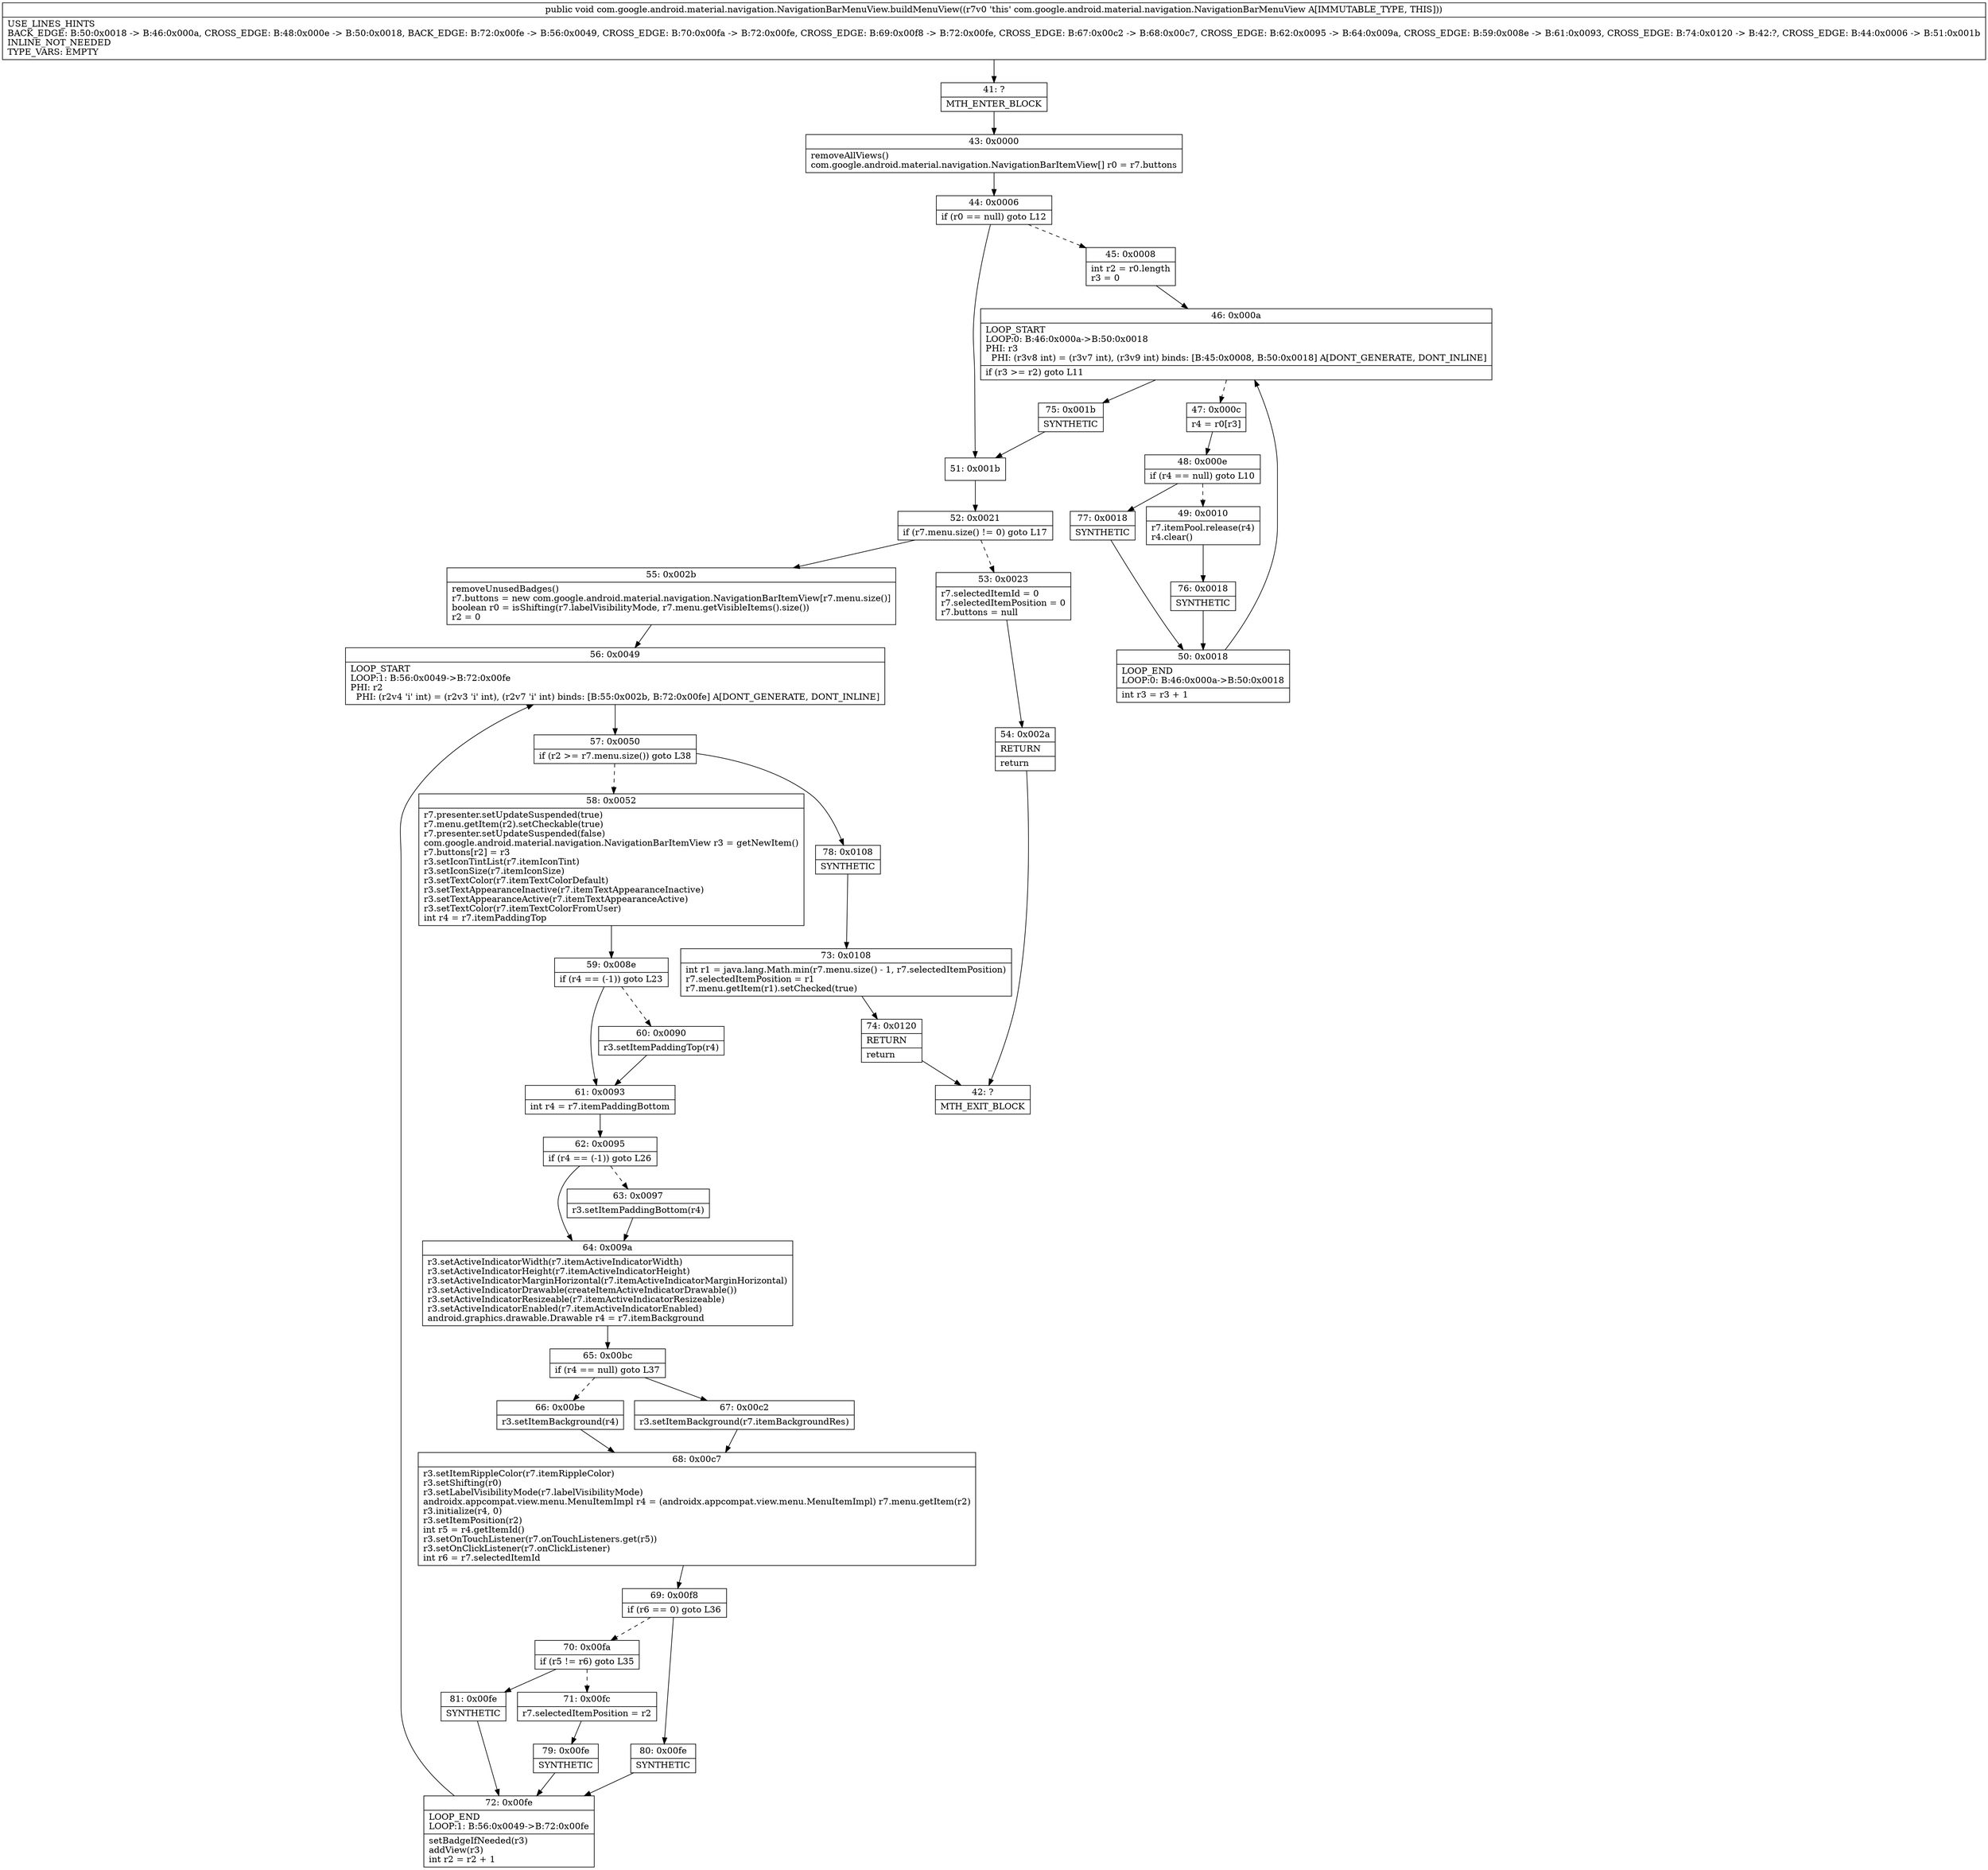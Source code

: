 digraph "CFG forcom.google.android.material.navigation.NavigationBarMenuView.buildMenuView()V" {
Node_41 [shape=record,label="{41\:\ ?|MTH_ENTER_BLOCK\l}"];
Node_43 [shape=record,label="{43\:\ 0x0000|removeAllViews()\lcom.google.android.material.navigation.NavigationBarItemView[] r0 = r7.buttons\l}"];
Node_44 [shape=record,label="{44\:\ 0x0006|if (r0 == null) goto L12\l}"];
Node_45 [shape=record,label="{45\:\ 0x0008|int r2 = r0.length\lr3 = 0\l}"];
Node_46 [shape=record,label="{46\:\ 0x000a|LOOP_START\lLOOP:0: B:46:0x000a\-\>B:50:0x0018\lPHI: r3 \l  PHI: (r3v8 int) = (r3v7 int), (r3v9 int) binds: [B:45:0x0008, B:50:0x0018] A[DONT_GENERATE, DONT_INLINE]\l|if (r3 \>= r2) goto L11\l}"];
Node_47 [shape=record,label="{47\:\ 0x000c|r4 = r0[r3]\l}"];
Node_48 [shape=record,label="{48\:\ 0x000e|if (r4 == null) goto L10\l}"];
Node_49 [shape=record,label="{49\:\ 0x0010|r7.itemPool.release(r4)\lr4.clear()\l}"];
Node_76 [shape=record,label="{76\:\ 0x0018|SYNTHETIC\l}"];
Node_50 [shape=record,label="{50\:\ 0x0018|LOOP_END\lLOOP:0: B:46:0x000a\-\>B:50:0x0018\l|int r3 = r3 + 1\l}"];
Node_77 [shape=record,label="{77\:\ 0x0018|SYNTHETIC\l}"];
Node_75 [shape=record,label="{75\:\ 0x001b|SYNTHETIC\l}"];
Node_51 [shape=record,label="{51\:\ 0x001b}"];
Node_52 [shape=record,label="{52\:\ 0x0021|if (r7.menu.size() != 0) goto L17\l}"];
Node_53 [shape=record,label="{53\:\ 0x0023|r7.selectedItemId = 0\lr7.selectedItemPosition = 0\lr7.buttons = null\l}"];
Node_54 [shape=record,label="{54\:\ 0x002a|RETURN\l|return\l}"];
Node_42 [shape=record,label="{42\:\ ?|MTH_EXIT_BLOCK\l}"];
Node_55 [shape=record,label="{55\:\ 0x002b|removeUnusedBadges()\lr7.buttons = new com.google.android.material.navigation.NavigationBarItemView[r7.menu.size()]\lboolean r0 = isShifting(r7.labelVisibilityMode, r7.menu.getVisibleItems().size())\lr2 = 0\l}"];
Node_56 [shape=record,label="{56\:\ 0x0049|LOOP_START\lLOOP:1: B:56:0x0049\-\>B:72:0x00fe\lPHI: r2 \l  PHI: (r2v4 'i' int) = (r2v3 'i' int), (r2v7 'i' int) binds: [B:55:0x002b, B:72:0x00fe] A[DONT_GENERATE, DONT_INLINE]\l}"];
Node_57 [shape=record,label="{57\:\ 0x0050|if (r2 \>= r7.menu.size()) goto L38\l}"];
Node_58 [shape=record,label="{58\:\ 0x0052|r7.presenter.setUpdateSuspended(true)\lr7.menu.getItem(r2).setCheckable(true)\lr7.presenter.setUpdateSuspended(false)\lcom.google.android.material.navigation.NavigationBarItemView r3 = getNewItem()\lr7.buttons[r2] = r3\lr3.setIconTintList(r7.itemIconTint)\lr3.setIconSize(r7.itemIconSize)\lr3.setTextColor(r7.itemTextColorDefault)\lr3.setTextAppearanceInactive(r7.itemTextAppearanceInactive)\lr3.setTextAppearanceActive(r7.itemTextAppearanceActive)\lr3.setTextColor(r7.itemTextColorFromUser)\lint r4 = r7.itemPaddingTop\l}"];
Node_59 [shape=record,label="{59\:\ 0x008e|if (r4 == (\-1)) goto L23\l}"];
Node_60 [shape=record,label="{60\:\ 0x0090|r3.setItemPaddingTop(r4)\l}"];
Node_61 [shape=record,label="{61\:\ 0x0093|int r4 = r7.itemPaddingBottom\l}"];
Node_62 [shape=record,label="{62\:\ 0x0095|if (r4 == (\-1)) goto L26\l}"];
Node_63 [shape=record,label="{63\:\ 0x0097|r3.setItemPaddingBottom(r4)\l}"];
Node_64 [shape=record,label="{64\:\ 0x009a|r3.setActiveIndicatorWidth(r7.itemActiveIndicatorWidth)\lr3.setActiveIndicatorHeight(r7.itemActiveIndicatorHeight)\lr3.setActiveIndicatorMarginHorizontal(r7.itemActiveIndicatorMarginHorizontal)\lr3.setActiveIndicatorDrawable(createItemActiveIndicatorDrawable())\lr3.setActiveIndicatorResizeable(r7.itemActiveIndicatorResizeable)\lr3.setActiveIndicatorEnabled(r7.itemActiveIndicatorEnabled)\landroid.graphics.drawable.Drawable r4 = r7.itemBackground\l}"];
Node_65 [shape=record,label="{65\:\ 0x00bc|if (r4 == null) goto L37\l}"];
Node_66 [shape=record,label="{66\:\ 0x00be|r3.setItemBackground(r4)\l}"];
Node_68 [shape=record,label="{68\:\ 0x00c7|r3.setItemRippleColor(r7.itemRippleColor)\lr3.setShifting(r0)\lr3.setLabelVisibilityMode(r7.labelVisibilityMode)\landroidx.appcompat.view.menu.MenuItemImpl r4 = (androidx.appcompat.view.menu.MenuItemImpl) r7.menu.getItem(r2)\lr3.initialize(r4, 0)\lr3.setItemPosition(r2)\lint r5 = r4.getItemId()\lr3.setOnTouchListener(r7.onTouchListeners.get(r5))\lr3.setOnClickListener(r7.onClickListener)\lint r6 = r7.selectedItemId\l}"];
Node_69 [shape=record,label="{69\:\ 0x00f8|if (r6 == 0) goto L36\l}"];
Node_70 [shape=record,label="{70\:\ 0x00fa|if (r5 != r6) goto L35\l}"];
Node_71 [shape=record,label="{71\:\ 0x00fc|r7.selectedItemPosition = r2\l}"];
Node_79 [shape=record,label="{79\:\ 0x00fe|SYNTHETIC\l}"];
Node_72 [shape=record,label="{72\:\ 0x00fe|LOOP_END\lLOOP:1: B:56:0x0049\-\>B:72:0x00fe\l|setBadgeIfNeeded(r3)\laddView(r3)\lint r2 = r2 + 1\l}"];
Node_81 [shape=record,label="{81\:\ 0x00fe|SYNTHETIC\l}"];
Node_80 [shape=record,label="{80\:\ 0x00fe|SYNTHETIC\l}"];
Node_67 [shape=record,label="{67\:\ 0x00c2|r3.setItemBackground(r7.itemBackgroundRes)\l}"];
Node_78 [shape=record,label="{78\:\ 0x0108|SYNTHETIC\l}"];
Node_73 [shape=record,label="{73\:\ 0x0108|int r1 = java.lang.Math.min(r7.menu.size() \- 1, r7.selectedItemPosition)\lr7.selectedItemPosition = r1\lr7.menu.getItem(r1).setChecked(true)\l}"];
Node_74 [shape=record,label="{74\:\ 0x0120|RETURN\l|return\l}"];
MethodNode[shape=record,label="{public void com.google.android.material.navigation.NavigationBarMenuView.buildMenuView((r7v0 'this' com.google.android.material.navigation.NavigationBarMenuView A[IMMUTABLE_TYPE, THIS]))  | USE_LINES_HINTS\lBACK_EDGE: B:50:0x0018 \-\> B:46:0x000a, CROSS_EDGE: B:48:0x000e \-\> B:50:0x0018, BACK_EDGE: B:72:0x00fe \-\> B:56:0x0049, CROSS_EDGE: B:70:0x00fa \-\> B:72:0x00fe, CROSS_EDGE: B:69:0x00f8 \-\> B:72:0x00fe, CROSS_EDGE: B:67:0x00c2 \-\> B:68:0x00c7, CROSS_EDGE: B:62:0x0095 \-\> B:64:0x009a, CROSS_EDGE: B:59:0x008e \-\> B:61:0x0093, CROSS_EDGE: B:74:0x0120 \-\> B:42:?, CROSS_EDGE: B:44:0x0006 \-\> B:51:0x001b\lINLINE_NOT_NEEDED\lTYPE_VARS: EMPTY\l}"];
MethodNode -> Node_41;Node_41 -> Node_43;
Node_43 -> Node_44;
Node_44 -> Node_45[style=dashed];
Node_44 -> Node_51;
Node_45 -> Node_46;
Node_46 -> Node_47[style=dashed];
Node_46 -> Node_75;
Node_47 -> Node_48;
Node_48 -> Node_49[style=dashed];
Node_48 -> Node_77;
Node_49 -> Node_76;
Node_76 -> Node_50;
Node_50 -> Node_46;
Node_77 -> Node_50;
Node_75 -> Node_51;
Node_51 -> Node_52;
Node_52 -> Node_53[style=dashed];
Node_52 -> Node_55;
Node_53 -> Node_54;
Node_54 -> Node_42;
Node_55 -> Node_56;
Node_56 -> Node_57;
Node_57 -> Node_58[style=dashed];
Node_57 -> Node_78;
Node_58 -> Node_59;
Node_59 -> Node_60[style=dashed];
Node_59 -> Node_61;
Node_60 -> Node_61;
Node_61 -> Node_62;
Node_62 -> Node_63[style=dashed];
Node_62 -> Node_64;
Node_63 -> Node_64;
Node_64 -> Node_65;
Node_65 -> Node_66[style=dashed];
Node_65 -> Node_67;
Node_66 -> Node_68;
Node_68 -> Node_69;
Node_69 -> Node_70[style=dashed];
Node_69 -> Node_80;
Node_70 -> Node_71[style=dashed];
Node_70 -> Node_81;
Node_71 -> Node_79;
Node_79 -> Node_72;
Node_72 -> Node_56;
Node_81 -> Node_72;
Node_80 -> Node_72;
Node_67 -> Node_68;
Node_78 -> Node_73;
Node_73 -> Node_74;
Node_74 -> Node_42;
}

